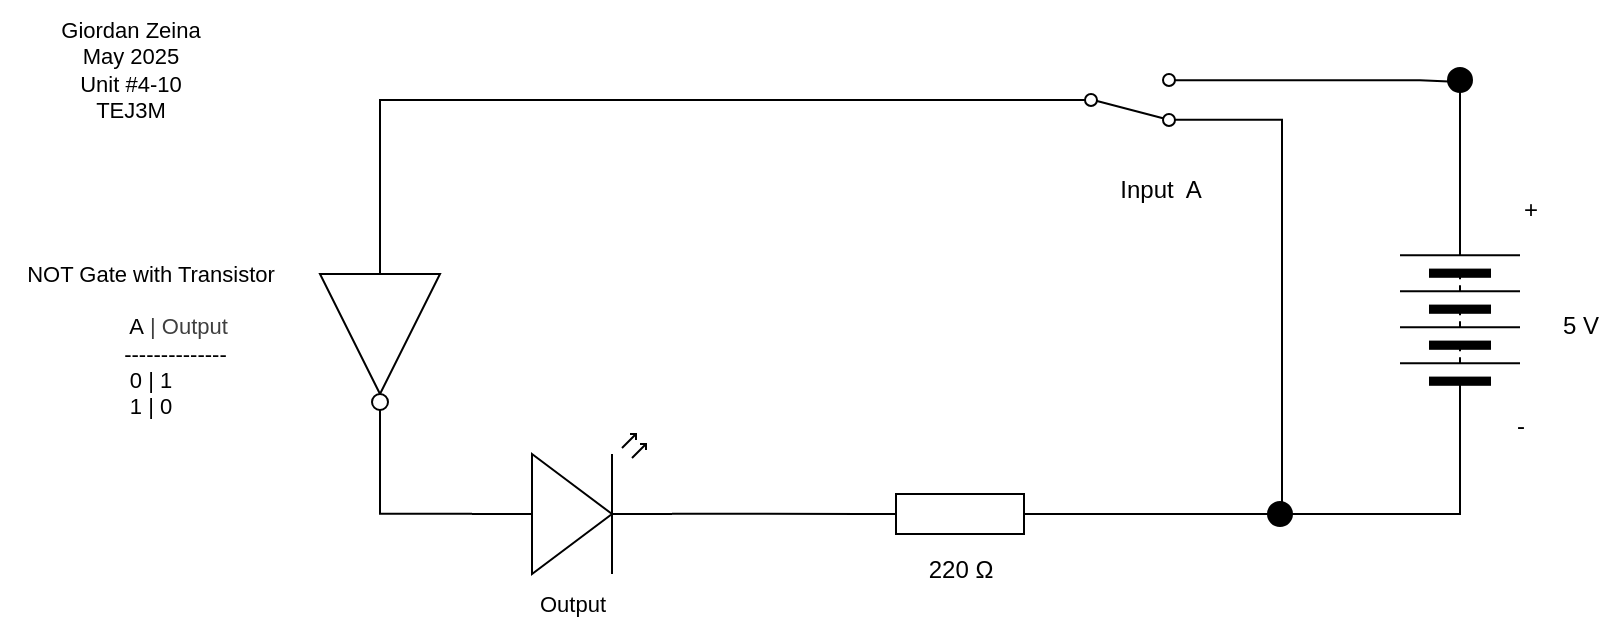 <mxfile>
    <diagram id="pKeNaVLSn2wIs64xePER" name="Page-1">
        <mxGraphModel dx="632" dy="658" grid="1" gridSize="10" guides="1" tooltips="1" connect="1" arrows="1" fold="1" page="1" pageScale="1" pageWidth="827" pageHeight="1169" math="0" shadow="0">
            <root>
                <mxCell id="0"/>
                <mxCell id="1" parent="0"/>
                <mxCell id="2" value="&lt;div&gt;&lt;font color=&quot;#000000&quot;&gt;NOT Gate with Transistor&lt;/font&gt;&lt;/div&gt;&lt;div&gt;&lt;font color=&quot;#000000&quot;&gt;&lt;br&gt;&lt;/font&gt;&lt;/div&gt;&lt;div&gt;&lt;span style=&quot;&quot;&gt;&amp;nbsp; &amp;nbsp; &amp;nbsp; &amp;nbsp; &amp;nbsp;A&amp;nbsp;&lt;/span&gt;&lt;span style=&quot;color: rgb(63, 63, 63); background-color: transparent;&quot;&gt;|&amp;nbsp;&lt;/span&gt;&lt;span style=&quot;color: rgb(63, 63, 63); background-color: transparent;&quot;&gt;Output&lt;/span&gt;&lt;/div&gt;&lt;div&gt;&lt;span style=&quot;&quot;&gt;&amp;nbsp; &amp;nbsp; &amp;nbsp; &amp;nbsp; --------------&lt;/span&gt;&lt;/div&gt;&lt;div&gt;&lt;span style=&quot;&quot;&gt;0 | 1&lt;/span&gt;&lt;/div&gt;&lt;div&gt;&lt;font color=&quot;#000000&quot;&gt;1 | 0&lt;/font&gt;&lt;/div&gt;" style="text;html=1;align=center;verticalAlign=middle;resizable=0;points=[];autosize=1;strokeColor=none;fillColor=none;fontFamily=Helvetica;fontSize=11;fontColor=default;labelBackgroundColor=none;" vertex="1" parent="1">
                    <mxGeometry x="10" y="315" width="150" height="90" as="geometry"/>
                </mxCell>
                <mxCell id="3" value="&lt;div&gt;&lt;font color=&quot;#000000&quot;&gt;Giordan Zeina&lt;/font&gt;&lt;/div&gt;&lt;div&gt;&lt;font color=&quot;#000000&quot;&gt;May 2025&lt;/font&gt;&lt;/div&gt;&lt;div&gt;&lt;font color=&quot;#000000&quot;&gt;Unit #4-10&lt;/font&gt;&lt;/div&gt;&lt;div&gt;&lt;font color=&quot;#000000&quot;&gt;TEJ3M&lt;/font&gt;&lt;/div&gt;" style="text;html=1;align=center;verticalAlign=middle;resizable=0;points=[];autosize=1;strokeColor=none;fillColor=none;fontFamily=Helvetica;fontSize=11;fontColor=default;labelBackgroundColor=none;" vertex="1" parent="1">
                    <mxGeometry x="30" y="190" width="90" height="70" as="geometry"/>
                </mxCell>
                <mxCell id="4" value="" style="pointerEvents=1;verticalLabelPosition=bottom;shadow=0;dashed=0;align=center;html=1;verticalAlign=top;shape=mxgraph.electrical.resistors.resistor_1;" vertex="1" parent="1">
                    <mxGeometry x="440" y="437" width="100" height="20" as="geometry"/>
                </mxCell>
                <mxCell id="42" style="edgeStyle=orthogonalEdgeStyle;shape=connector;curved=0;rounded=0;html=1;exitX=1;exitY=0.12;exitDx=0;exitDy=0;strokeColor=default;align=center;verticalAlign=middle;fontFamily=Helvetica;fontSize=11;fontColor=default;labelBackgroundColor=default;endArrow=oval;endFill=1;endSize=12;" edge="1" parent="1">
                    <mxGeometry relative="1" as="geometry">
                        <mxPoint x="740" y="230" as="targetPoint"/>
                        <mxPoint x="612.5" y="230.12" as="sourcePoint"/>
                        <Array as="points">
                            <mxPoint x="720" y="231"/>
                            <mxPoint x="720" y="231"/>
                        </Array>
                    </mxGeometry>
                </mxCell>
                <mxCell id="46" style="edgeStyle=orthogonalEdgeStyle;shape=connector;curved=0;rounded=0;html=1;exitX=1;exitY=0.88;exitDx=0;exitDy=0;strokeColor=default;align=center;verticalAlign=middle;fontFamily=Helvetica;fontSize=11;fontColor=default;labelBackgroundColor=default;endArrow=oval;endFill=1;endSize=12;" edge="1" parent="1" source="14">
                    <mxGeometry relative="1" as="geometry">
                        <mxPoint x="650" y="447" as="targetPoint"/>
                        <mxPoint x="612.5" y="246.88" as="sourcePoint"/>
                        <Array as="points">
                            <mxPoint x="651" y="250"/>
                        </Array>
                    </mxGeometry>
                </mxCell>
                <mxCell id="14" value="" style="html=1;shape=mxgraph.electrical.electro-mechanical.twoWaySwitch;aspect=fixed;elSwitchState=2;flipV=1;" vertex="1" parent="1">
                    <mxGeometry x="537.5" y="227" width="75" height="26" as="geometry"/>
                </mxCell>
                <mxCell id="19" value="" style="verticalLabelPosition=bottom;shadow=0;dashed=0;align=center;html=1;verticalAlign=top;shape=mxgraph.electrical.opto_electronics.led_2;pointerEvents=1;" vertex="1" parent="1">
                    <mxGeometry x="246" y="407" width="100" height="70" as="geometry"/>
                </mxCell>
                <mxCell id="43" style="edgeStyle=orthogonalEdgeStyle;shape=connector;curved=0;rounded=0;html=1;exitX=1;exitY=0.5;exitDx=0;exitDy=0;strokeColor=default;align=center;verticalAlign=middle;fontFamily=Helvetica;fontSize=11;fontColor=default;labelBackgroundColor=default;endArrow=none;endFill=0;" edge="1" parent="1" source="20">
                    <mxGeometry relative="1" as="geometry">
                        <mxPoint x="740" y="230" as="targetPoint"/>
                    </mxGeometry>
                </mxCell>
                <mxCell id="20" value="" style="pointerEvents=1;verticalLabelPosition=bottom;shadow=0;dashed=0;align=center;html=1;verticalAlign=top;shape=mxgraph.electrical.miscellaneous.batteryStack;rotation=-90;" vertex="1" parent="1">
                    <mxGeometry x="690" y="320" width="100" height="60" as="geometry"/>
                </mxCell>
                <mxCell id="21" value="220&amp;nbsp;Ω" style="text;html=1;align=center;verticalAlign=middle;resizable=0;points=[];autosize=1;strokeColor=none;fillColor=none;" vertex="1" parent="1">
                    <mxGeometry x="460" y="460" width="60" height="30" as="geometry"/>
                </mxCell>
                <mxCell id="25" value="Input&amp;nbsp; A" style="text;html=1;align=center;verticalAlign=middle;resizable=0;points=[];autosize=1;strokeColor=none;fillColor=none;" vertex="1" parent="1">
                    <mxGeometry x="560" y="270" width="60" height="30" as="geometry"/>
                </mxCell>
                <mxCell id="26" value="5 V" style="text;html=1;align=center;verticalAlign=middle;resizable=0;points=[];autosize=1;strokeColor=none;fillColor=none;" vertex="1" parent="1">
                    <mxGeometry x="780" y="338" width="40" height="30" as="geometry"/>
                </mxCell>
                <mxCell id="27" value="-" style="text;html=1;align=center;verticalAlign=middle;resizable=0;points=[];autosize=1;strokeColor=none;fillColor=none;" vertex="1" parent="1">
                    <mxGeometry x="755" y="388" width="30" height="30" as="geometry"/>
                </mxCell>
                <mxCell id="28" value="+" style="text;html=1;align=center;verticalAlign=middle;resizable=0;points=[];autosize=1;strokeColor=none;fillColor=none;" vertex="1" parent="1">
                    <mxGeometry x="760" y="280" width="30" height="30" as="geometry"/>
                </mxCell>
                <mxCell id="34" style="edgeStyle=orthogonalEdgeStyle;shape=connector;curved=0;rounded=0;html=1;exitX=1;exitY=0.57;exitDx=0;exitDy=0;exitPerimeter=0;entryX=0;entryY=0.5;entryDx=0;entryDy=0;entryPerimeter=0;strokeColor=default;align=center;verticalAlign=middle;fontFamily=Helvetica;fontSize=11;fontColor=default;labelBackgroundColor=default;endArrow=none;endFill=0;" edge="1" parent="1" source="19" target="4">
                    <mxGeometry relative="1" as="geometry"/>
                </mxCell>
                <mxCell id="35" style="edgeStyle=orthogonalEdgeStyle;shape=connector;curved=0;rounded=0;html=1;exitX=0;exitY=0.5;exitDx=0;exitDy=0;entryX=1;entryY=0.5;entryDx=0;entryDy=0;entryPerimeter=0;strokeColor=default;align=center;verticalAlign=middle;fontFamily=Helvetica;fontSize=11;fontColor=default;labelBackgroundColor=default;endArrow=none;endFill=0;" edge="1" parent="1" source="20" target="4">
                    <mxGeometry relative="1" as="geometry"/>
                </mxCell>
                <mxCell id="37" value="Output" style="text;html=1;align=center;verticalAlign=middle;resizable=0;points=[];autosize=1;strokeColor=none;fillColor=none;fontFamily=Helvetica;fontSize=11;fontColor=default;labelBackgroundColor=default;" vertex="1" parent="1">
                    <mxGeometry x="266" y="477" width="60" height="30" as="geometry"/>
                </mxCell>
                <mxCell id="38" value="" style="verticalLabelPosition=bottom;shadow=0;dashed=0;align=center;html=1;verticalAlign=top;shape=mxgraph.electrical.logic_gates.inverter_2;rotation=90;" vertex="1" parent="1">
                    <mxGeometry x="150" y="330" width="100" height="60" as="geometry"/>
                </mxCell>
                <mxCell id="39" style="edgeStyle=orthogonalEdgeStyle;shape=connector;curved=0;rounded=0;html=1;exitX=1;exitY=0.5;exitDx=0;exitDy=0;exitPerimeter=0;entryX=0;entryY=0.57;entryDx=0;entryDy=0;entryPerimeter=0;strokeColor=default;align=center;verticalAlign=middle;fontFamily=Helvetica;fontSize=11;fontColor=default;labelBackgroundColor=default;endArrow=none;endFill=0;" edge="1" parent="1" source="38" target="19">
                    <mxGeometry relative="1" as="geometry"/>
                </mxCell>
                <mxCell id="44" style="edgeStyle=orthogonalEdgeStyle;shape=connector;curved=0;rounded=0;html=1;exitX=0;exitY=0.5;exitDx=0;exitDy=0;entryX=0;entryY=0.5;entryDx=0;entryDy=0;entryPerimeter=0;strokeColor=default;align=center;verticalAlign=middle;fontFamily=Helvetica;fontSize=11;fontColor=default;labelBackgroundColor=default;endArrow=none;endFill=0;" edge="1" parent="1" source="14" target="38">
                    <mxGeometry relative="1" as="geometry">
                        <Array as="points">
                            <mxPoint x="538" y="240"/>
                            <mxPoint x="200" y="240"/>
                        </Array>
                    </mxGeometry>
                </mxCell>
            </root>
        </mxGraphModel>
    </diagram>
</mxfile>